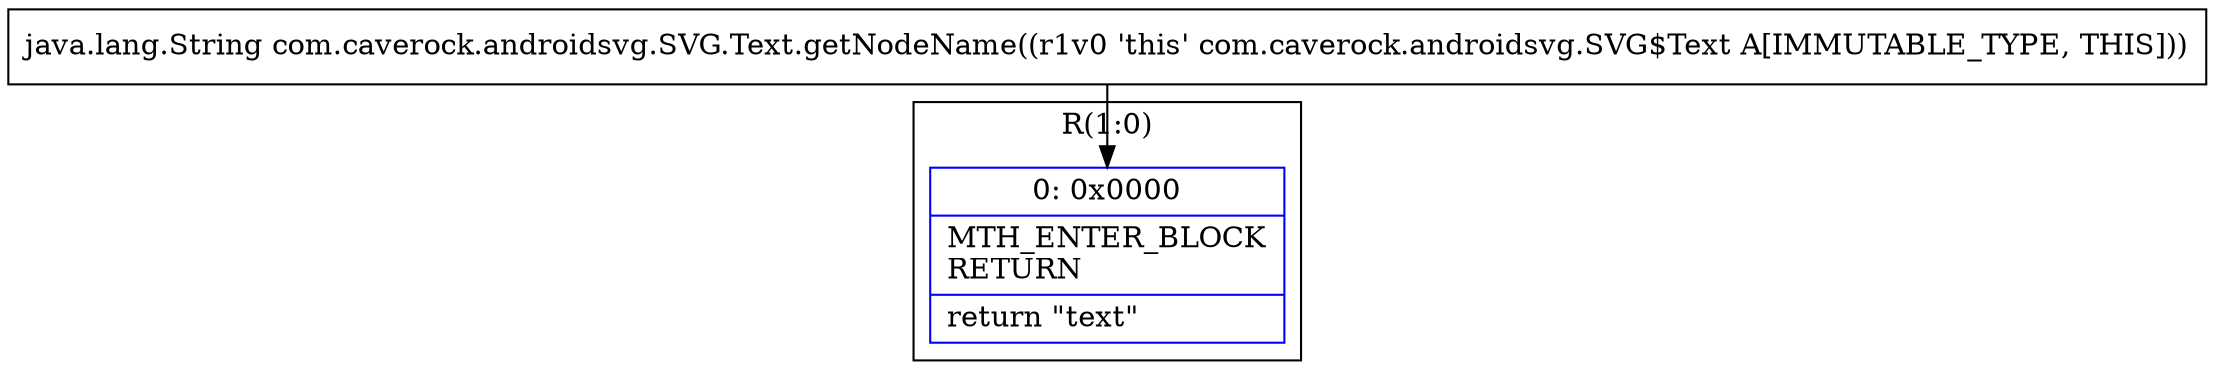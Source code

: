digraph "CFG forcom.caverock.androidsvg.SVG.Text.getNodeName()Ljava\/lang\/String;" {
subgraph cluster_Region_1275763578 {
label = "R(1:0)";
node [shape=record,color=blue];
Node_0 [shape=record,label="{0\:\ 0x0000|MTH_ENTER_BLOCK\lRETURN\l|return \"text\"\l}"];
}
MethodNode[shape=record,label="{java.lang.String com.caverock.androidsvg.SVG.Text.getNodeName((r1v0 'this' com.caverock.androidsvg.SVG$Text A[IMMUTABLE_TYPE, THIS])) }"];
MethodNode -> Node_0;
}

